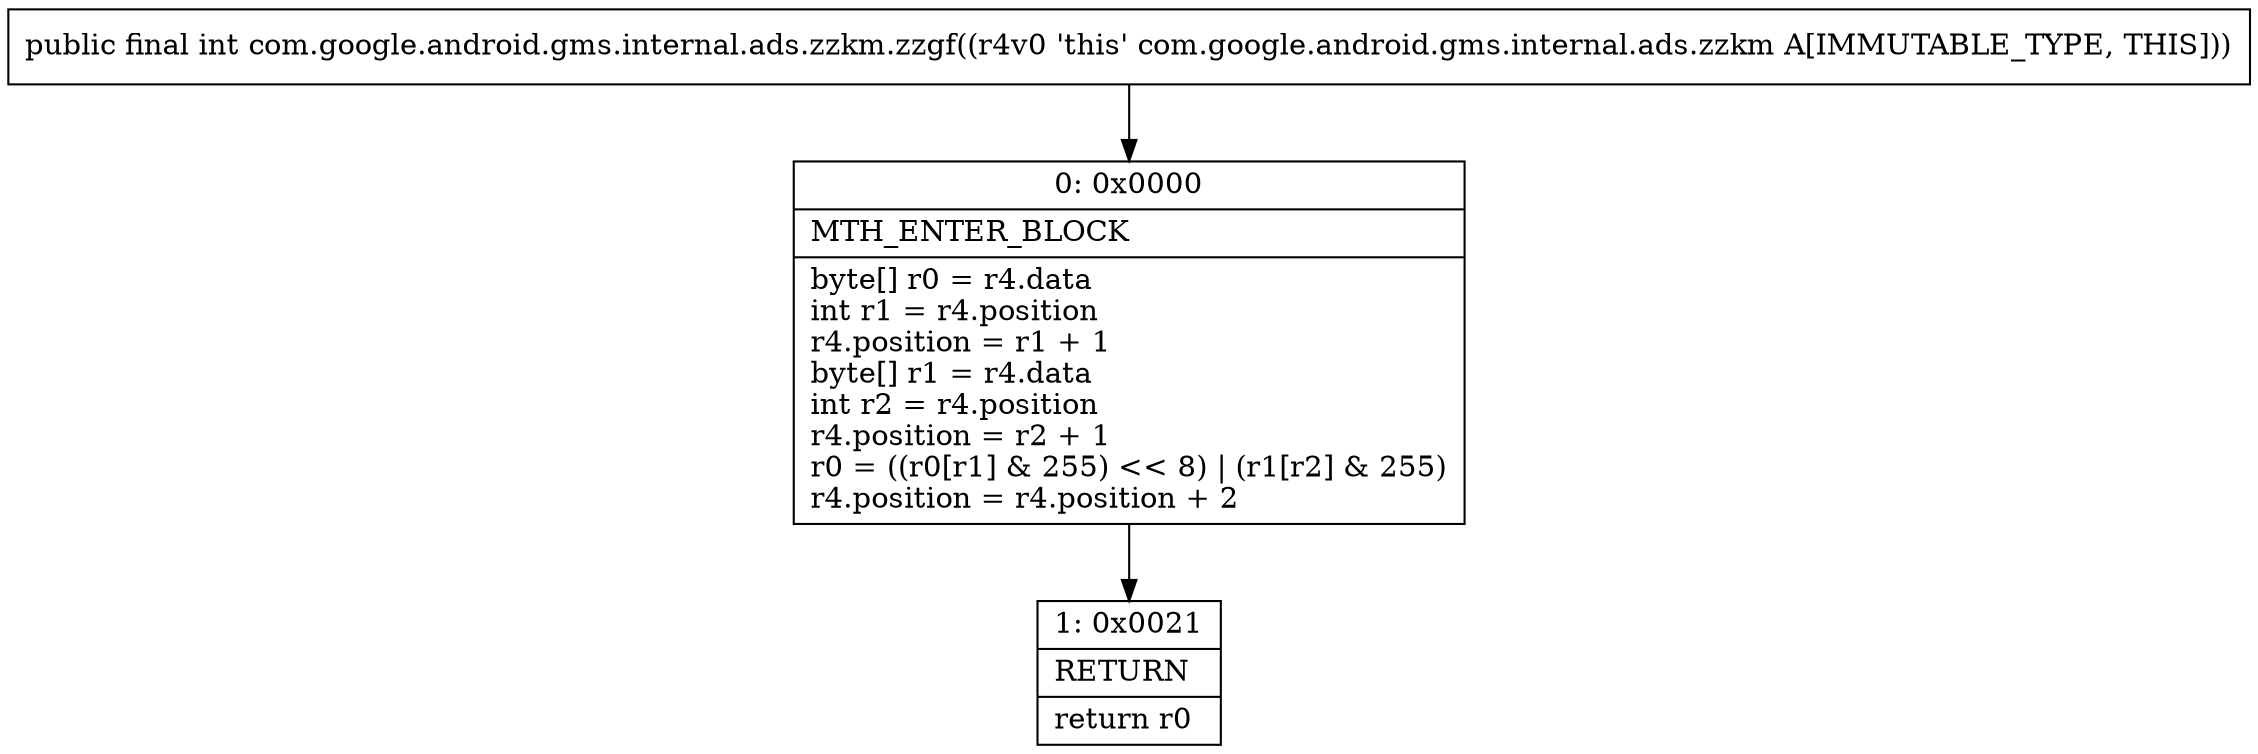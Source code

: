 digraph "CFG forcom.google.android.gms.internal.ads.zzkm.zzgf()I" {
Node_0 [shape=record,label="{0\:\ 0x0000|MTH_ENTER_BLOCK\l|byte[] r0 = r4.data\lint r1 = r4.position\lr4.position = r1 + 1\lbyte[] r1 = r4.data\lint r2 = r4.position\lr4.position = r2 + 1\lr0 = ((r0[r1] & 255) \<\< 8) \| (r1[r2] & 255)\lr4.position = r4.position + 2\l}"];
Node_1 [shape=record,label="{1\:\ 0x0021|RETURN\l|return r0\l}"];
MethodNode[shape=record,label="{public final int com.google.android.gms.internal.ads.zzkm.zzgf((r4v0 'this' com.google.android.gms.internal.ads.zzkm A[IMMUTABLE_TYPE, THIS])) }"];
MethodNode -> Node_0;
Node_0 -> Node_1;
}

